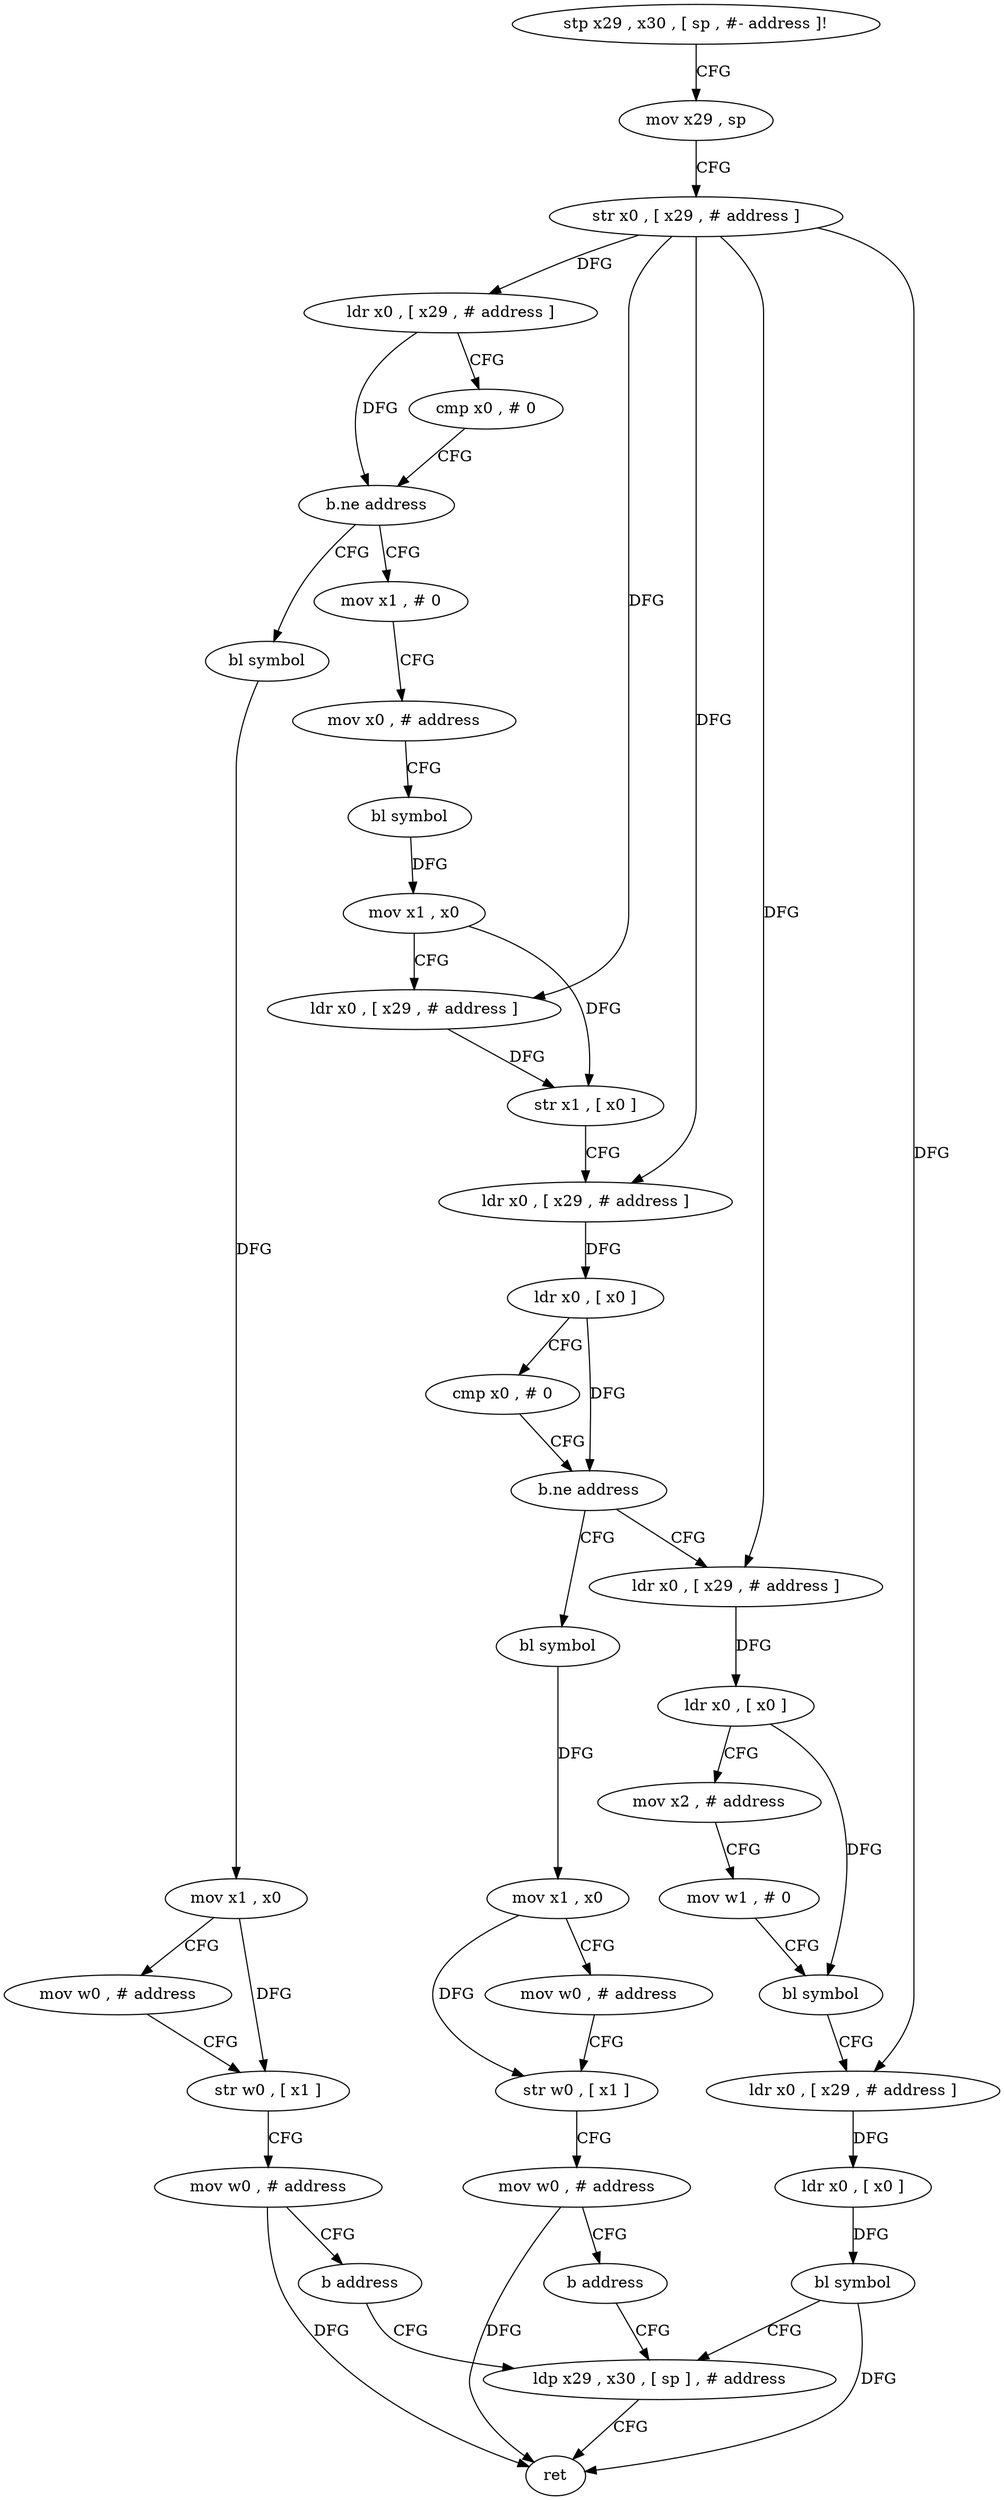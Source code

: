 digraph "func" {
"151500" [label = "stp x29 , x30 , [ sp , #- address ]!" ]
"151504" [label = "mov x29 , sp" ]
"151508" [label = "str x0 , [ x29 , # address ]" ]
"151512" [label = "ldr x0 , [ x29 , # address ]" ]
"151516" [label = "cmp x0 , # 0" ]
"151520" [label = "b.ne address" ]
"151548" [label = "mov x1 , # 0" ]
"151524" [label = "bl symbol" ]
"151552" [label = "mov x0 , # address" ]
"151556" [label = "bl symbol" ]
"151560" [label = "mov x1 , x0" ]
"151564" [label = "ldr x0 , [ x29 , # address ]" ]
"151568" [label = "str x1 , [ x0 ]" ]
"151572" [label = "ldr x0 , [ x29 , # address ]" ]
"151576" [label = "ldr x0 , [ x0 ]" ]
"151580" [label = "cmp x0 , # 0" ]
"151584" [label = "b.ne address" ]
"151612" [label = "ldr x0 , [ x29 , # address ]" ]
"151588" [label = "bl symbol" ]
"151528" [label = "mov x1 , x0" ]
"151532" [label = "mov w0 , # address" ]
"151536" [label = "str w0 , [ x1 ]" ]
"151540" [label = "mov w0 , # address" ]
"151544" [label = "b address" ]
"151644" [label = "ldp x29 , x30 , [ sp ] , # address" ]
"151616" [label = "ldr x0 , [ x0 ]" ]
"151620" [label = "mov x2 , # address" ]
"151624" [label = "mov w1 , # 0" ]
"151628" [label = "bl symbol" ]
"151632" [label = "ldr x0 , [ x29 , # address ]" ]
"151636" [label = "ldr x0 , [ x0 ]" ]
"151640" [label = "bl symbol" ]
"151592" [label = "mov x1 , x0" ]
"151596" [label = "mov w0 , # address" ]
"151600" [label = "str w0 , [ x1 ]" ]
"151604" [label = "mov w0 , # address" ]
"151608" [label = "b address" ]
"151648" [label = "ret" ]
"151500" -> "151504" [ label = "CFG" ]
"151504" -> "151508" [ label = "CFG" ]
"151508" -> "151512" [ label = "DFG" ]
"151508" -> "151564" [ label = "DFG" ]
"151508" -> "151572" [ label = "DFG" ]
"151508" -> "151612" [ label = "DFG" ]
"151508" -> "151632" [ label = "DFG" ]
"151512" -> "151516" [ label = "CFG" ]
"151512" -> "151520" [ label = "DFG" ]
"151516" -> "151520" [ label = "CFG" ]
"151520" -> "151548" [ label = "CFG" ]
"151520" -> "151524" [ label = "CFG" ]
"151548" -> "151552" [ label = "CFG" ]
"151524" -> "151528" [ label = "DFG" ]
"151552" -> "151556" [ label = "CFG" ]
"151556" -> "151560" [ label = "DFG" ]
"151560" -> "151564" [ label = "CFG" ]
"151560" -> "151568" [ label = "DFG" ]
"151564" -> "151568" [ label = "DFG" ]
"151568" -> "151572" [ label = "CFG" ]
"151572" -> "151576" [ label = "DFG" ]
"151576" -> "151580" [ label = "CFG" ]
"151576" -> "151584" [ label = "DFG" ]
"151580" -> "151584" [ label = "CFG" ]
"151584" -> "151612" [ label = "CFG" ]
"151584" -> "151588" [ label = "CFG" ]
"151612" -> "151616" [ label = "DFG" ]
"151588" -> "151592" [ label = "DFG" ]
"151528" -> "151532" [ label = "CFG" ]
"151528" -> "151536" [ label = "DFG" ]
"151532" -> "151536" [ label = "CFG" ]
"151536" -> "151540" [ label = "CFG" ]
"151540" -> "151544" [ label = "CFG" ]
"151540" -> "151648" [ label = "DFG" ]
"151544" -> "151644" [ label = "CFG" ]
"151644" -> "151648" [ label = "CFG" ]
"151616" -> "151620" [ label = "CFG" ]
"151616" -> "151628" [ label = "DFG" ]
"151620" -> "151624" [ label = "CFG" ]
"151624" -> "151628" [ label = "CFG" ]
"151628" -> "151632" [ label = "CFG" ]
"151632" -> "151636" [ label = "DFG" ]
"151636" -> "151640" [ label = "DFG" ]
"151640" -> "151644" [ label = "CFG" ]
"151640" -> "151648" [ label = "DFG" ]
"151592" -> "151596" [ label = "CFG" ]
"151592" -> "151600" [ label = "DFG" ]
"151596" -> "151600" [ label = "CFG" ]
"151600" -> "151604" [ label = "CFG" ]
"151604" -> "151608" [ label = "CFG" ]
"151604" -> "151648" [ label = "DFG" ]
"151608" -> "151644" [ label = "CFG" ]
}
